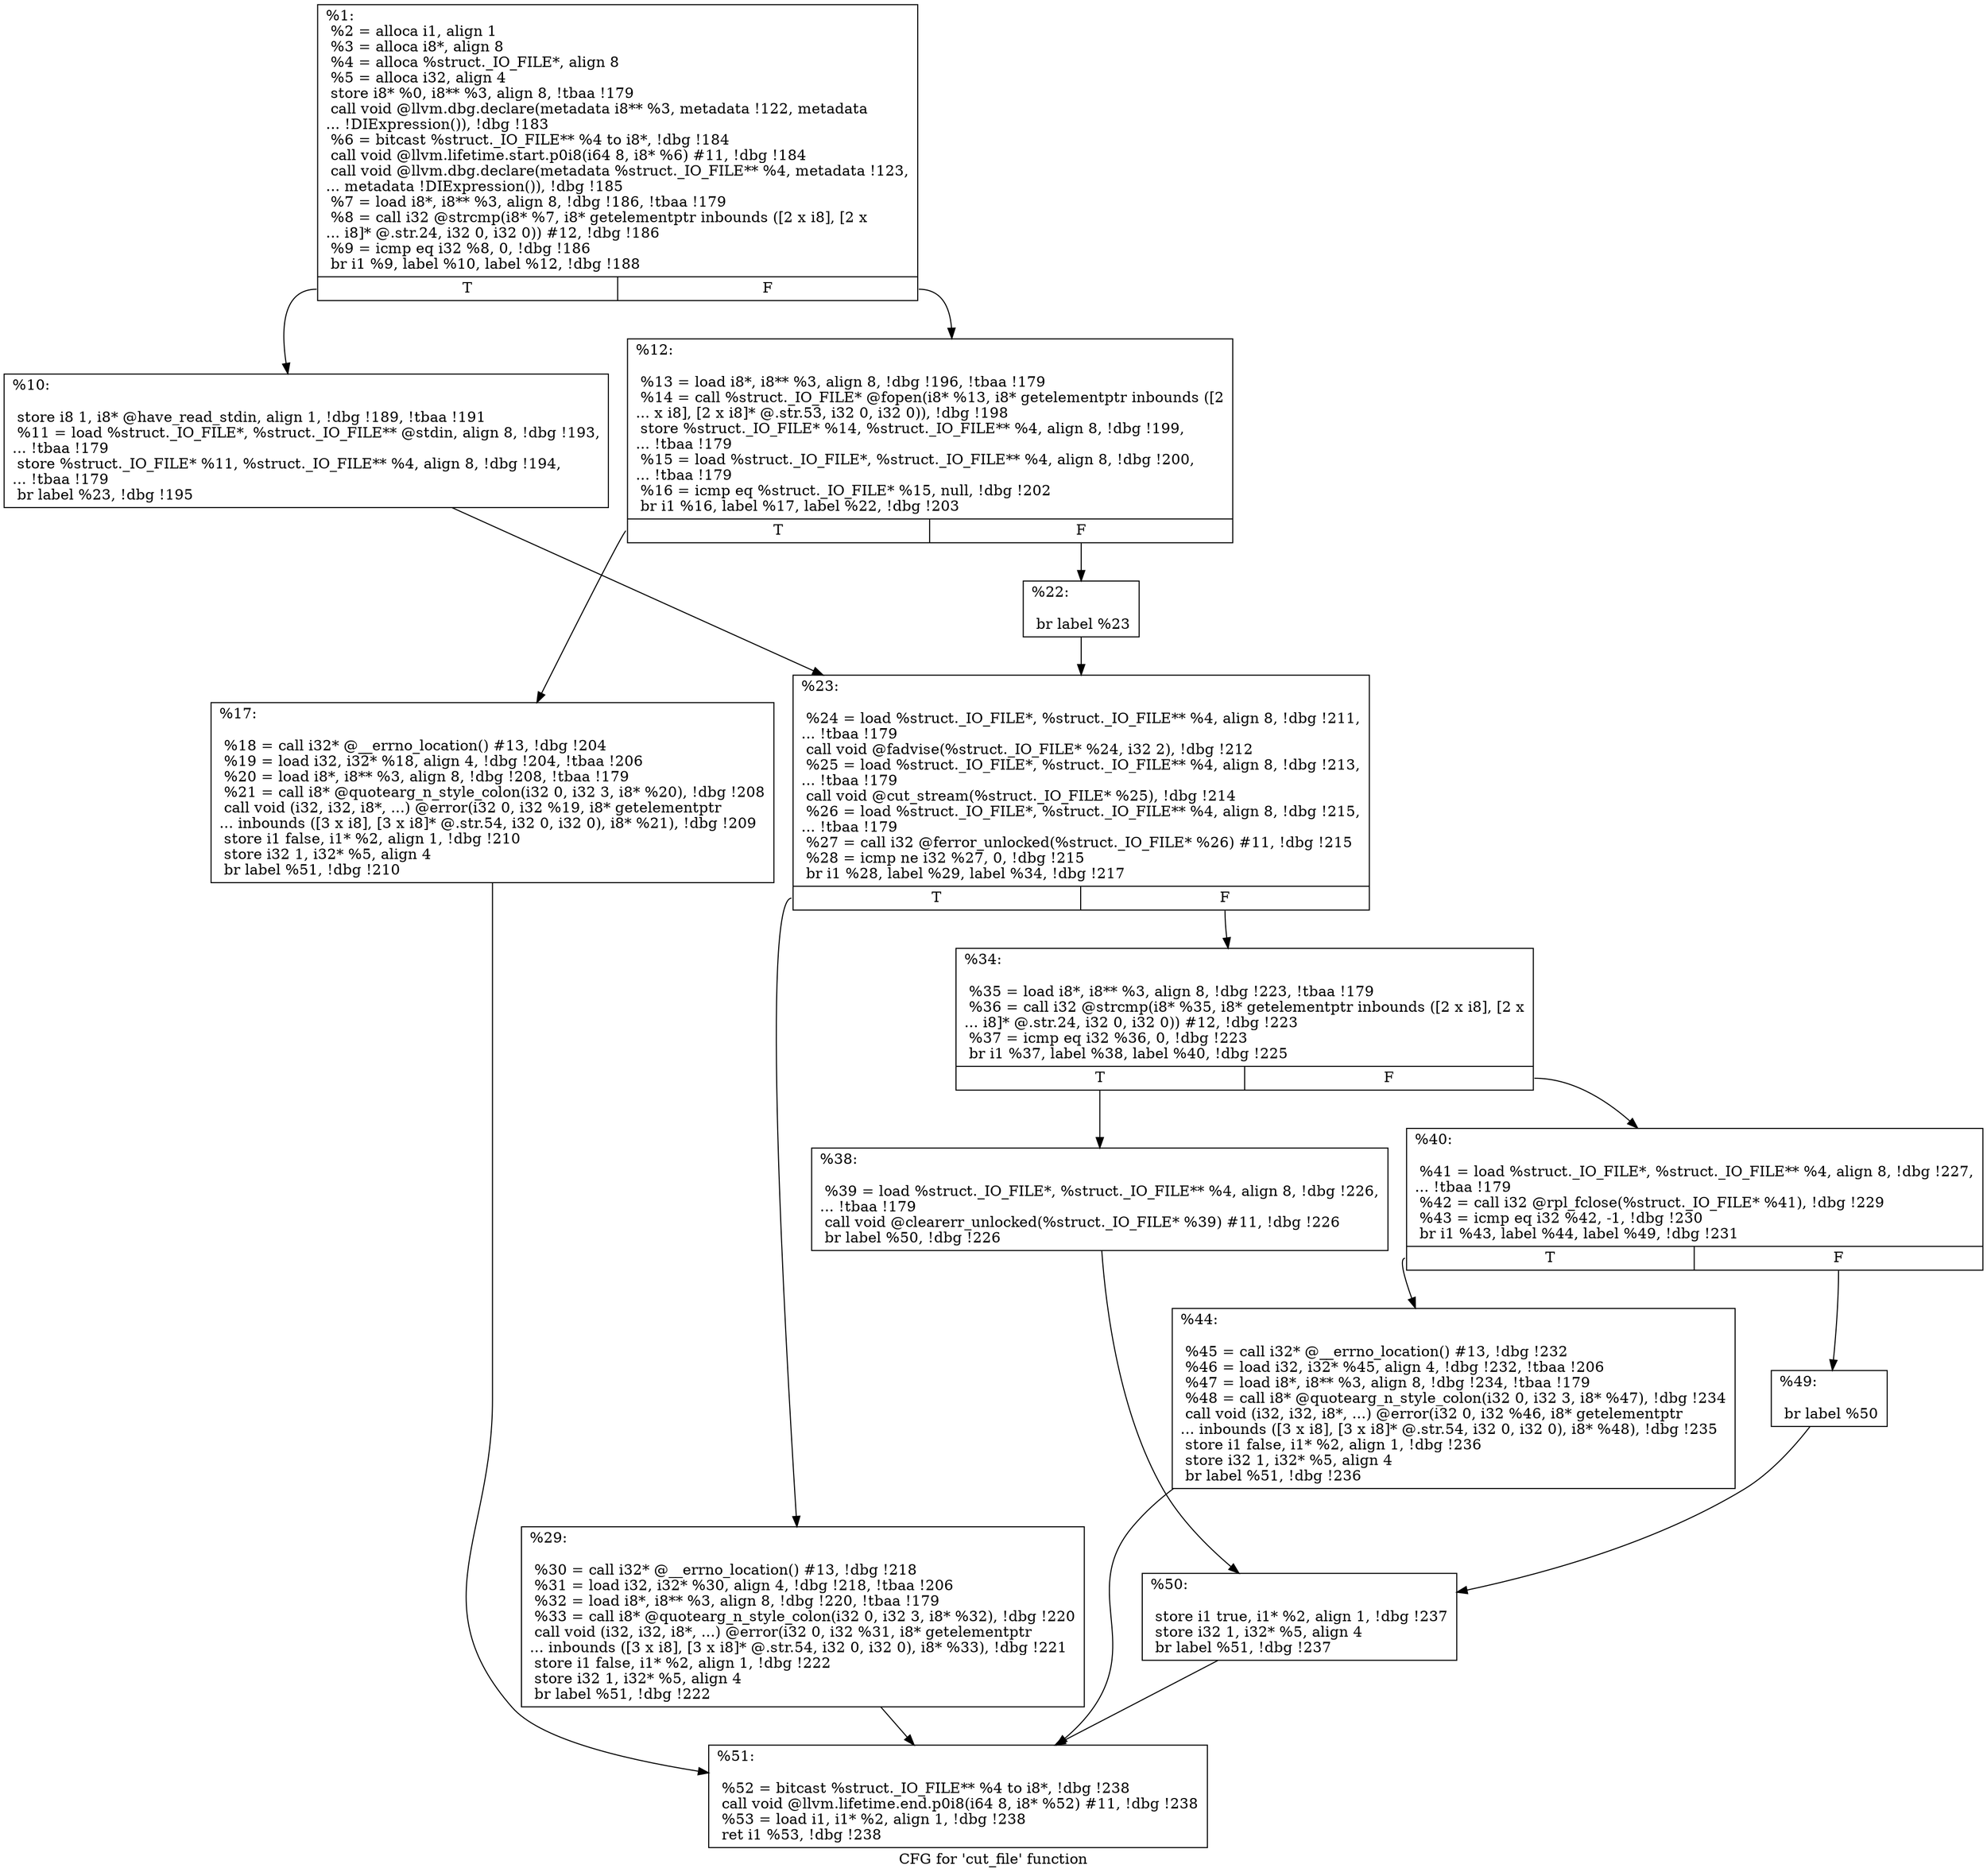 digraph "CFG for 'cut_file' function" {
	label="CFG for 'cut_file' function";

	Node0x1947df0 [shape=record,label="{%1:\l  %2 = alloca i1, align 1\l  %3 = alloca i8*, align 8\l  %4 = alloca %struct._IO_FILE*, align 8\l  %5 = alloca i32, align 4\l  store i8* %0, i8** %3, align 8, !tbaa !179\l  call void @llvm.dbg.declare(metadata i8** %3, metadata !122, metadata\l... !DIExpression()), !dbg !183\l  %6 = bitcast %struct._IO_FILE** %4 to i8*, !dbg !184\l  call void @llvm.lifetime.start.p0i8(i64 8, i8* %6) #11, !dbg !184\l  call void @llvm.dbg.declare(metadata %struct._IO_FILE** %4, metadata !123,\l... metadata !DIExpression()), !dbg !185\l  %7 = load i8*, i8** %3, align 8, !dbg !186, !tbaa !179\l  %8 = call i32 @strcmp(i8* %7, i8* getelementptr inbounds ([2 x i8], [2 x\l... i8]* @.str.24, i32 0, i32 0)) #12, !dbg !186\l  %9 = icmp eq i32 %8, 0, !dbg !186\l  br i1 %9, label %10, label %12, !dbg !188\l|{<s0>T|<s1>F}}"];
	Node0x1947df0:s0 -> Node0x195a0e0;
	Node0x1947df0:s1 -> Node0x195a130;
	Node0x195a0e0 [shape=record,label="{%10:\l\l  store i8 1, i8* @have_read_stdin, align 1, !dbg !189, !tbaa !191\l  %11 = load %struct._IO_FILE*, %struct._IO_FILE** @stdin, align 8, !dbg !193,\l... !tbaa !179\l  store %struct._IO_FILE* %11, %struct._IO_FILE** %4, align 8, !dbg !194,\l... !tbaa !179\l  br label %23, !dbg !195\l}"];
	Node0x195a0e0 -> Node0x195a220;
	Node0x195a130 [shape=record,label="{%12:\l\l  %13 = load i8*, i8** %3, align 8, !dbg !196, !tbaa !179\l  %14 = call %struct._IO_FILE* @fopen(i8* %13, i8* getelementptr inbounds ([2\l... x i8], [2 x i8]* @.str.53, i32 0, i32 0)), !dbg !198\l  store %struct._IO_FILE* %14, %struct._IO_FILE** %4, align 8, !dbg !199,\l... !tbaa !179\l  %15 = load %struct._IO_FILE*, %struct._IO_FILE** %4, align 8, !dbg !200,\l... !tbaa !179\l  %16 = icmp eq %struct._IO_FILE* %15, null, !dbg !202\l  br i1 %16, label %17, label %22, !dbg !203\l|{<s0>T|<s1>F}}"];
	Node0x195a130:s0 -> Node0x195a180;
	Node0x195a130:s1 -> Node0x195a1d0;
	Node0x195a180 [shape=record,label="{%17:\l\l  %18 = call i32* @__errno_location() #13, !dbg !204\l  %19 = load i32, i32* %18, align 4, !dbg !204, !tbaa !206\l  %20 = load i8*, i8** %3, align 8, !dbg !208, !tbaa !179\l  %21 = call i8* @quotearg_n_style_colon(i32 0, i32 3, i8* %20), !dbg !208\l  call void (i32, i32, i8*, ...) @error(i32 0, i32 %19, i8* getelementptr\l... inbounds ([3 x i8], [3 x i8]* @.str.54, i32 0, i32 0), i8* %21), !dbg !209\l  store i1 false, i1* %2, align 1, !dbg !210\l  store i32 1, i32* %5, align 4\l  br label %51, !dbg !210\l}"];
	Node0x195a180 -> Node0x195a4a0;
	Node0x195a1d0 [shape=record,label="{%22:\l\l  br label %23\l}"];
	Node0x195a1d0 -> Node0x195a220;
	Node0x195a220 [shape=record,label="{%23:\l\l  %24 = load %struct._IO_FILE*, %struct._IO_FILE** %4, align 8, !dbg !211,\l... !tbaa !179\l  call void @fadvise(%struct._IO_FILE* %24, i32 2), !dbg !212\l  %25 = load %struct._IO_FILE*, %struct._IO_FILE** %4, align 8, !dbg !213,\l... !tbaa !179\l  call void @cut_stream(%struct._IO_FILE* %25), !dbg !214\l  %26 = load %struct._IO_FILE*, %struct._IO_FILE** %4, align 8, !dbg !215,\l... !tbaa !179\l  %27 = call i32 @ferror_unlocked(%struct._IO_FILE* %26) #11, !dbg !215\l  %28 = icmp ne i32 %27, 0, !dbg !215\l  br i1 %28, label %29, label %34, !dbg !217\l|{<s0>T|<s1>F}}"];
	Node0x195a220:s0 -> Node0x195a270;
	Node0x195a220:s1 -> Node0x195a2c0;
	Node0x195a270 [shape=record,label="{%29:\l\l  %30 = call i32* @__errno_location() #13, !dbg !218\l  %31 = load i32, i32* %30, align 4, !dbg !218, !tbaa !206\l  %32 = load i8*, i8** %3, align 8, !dbg !220, !tbaa !179\l  %33 = call i8* @quotearg_n_style_colon(i32 0, i32 3, i8* %32), !dbg !220\l  call void (i32, i32, i8*, ...) @error(i32 0, i32 %31, i8* getelementptr\l... inbounds ([3 x i8], [3 x i8]* @.str.54, i32 0, i32 0), i8* %33), !dbg !221\l  store i1 false, i1* %2, align 1, !dbg !222\l  store i32 1, i32* %5, align 4\l  br label %51, !dbg !222\l}"];
	Node0x195a270 -> Node0x195a4a0;
	Node0x195a2c0 [shape=record,label="{%34:\l\l  %35 = load i8*, i8** %3, align 8, !dbg !223, !tbaa !179\l  %36 = call i32 @strcmp(i8* %35, i8* getelementptr inbounds ([2 x i8], [2 x\l... i8]* @.str.24, i32 0, i32 0)) #12, !dbg !223\l  %37 = icmp eq i32 %36, 0, !dbg !223\l  br i1 %37, label %38, label %40, !dbg !225\l|{<s0>T|<s1>F}}"];
	Node0x195a2c0:s0 -> Node0x195a310;
	Node0x195a2c0:s1 -> Node0x195a360;
	Node0x195a310 [shape=record,label="{%38:\l\l  %39 = load %struct._IO_FILE*, %struct._IO_FILE** %4, align 8, !dbg !226,\l... !tbaa !179\l  call void @clearerr_unlocked(%struct._IO_FILE* %39) #11, !dbg !226\l  br label %50, !dbg !226\l}"];
	Node0x195a310 -> Node0x195a450;
	Node0x195a360 [shape=record,label="{%40:\l\l  %41 = load %struct._IO_FILE*, %struct._IO_FILE** %4, align 8, !dbg !227,\l... !tbaa !179\l  %42 = call i32 @rpl_fclose(%struct._IO_FILE* %41), !dbg !229\l  %43 = icmp eq i32 %42, -1, !dbg !230\l  br i1 %43, label %44, label %49, !dbg !231\l|{<s0>T|<s1>F}}"];
	Node0x195a360:s0 -> Node0x195a3b0;
	Node0x195a360:s1 -> Node0x195a400;
	Node0x195a3b0 [shape=record,label="{%44:\l\l  %45 = call i32* @__errno_location() #13, !dbg !232\l  %46 = load i32, i32* %45, align 4, !dbg !232, !tbaa !206\l  %47 = load i8*, i8** %3, align 8, !dbg !234, !tbaa !179\l  %48 = call i8* @quotearg_n_style_colon(i32 0, i32 3, i8* %47), !dbg !234\l  call void (i32, i32, i8*, ...) @error(i32 0, i32 %46, i8* getelementptr\l... inbounds ([3 x i8], [3 x i8]* @.str.54, i32 0, i32 0), i8* %48), !dbg !235\l  store i1 false, i1* %2, align 1, !dbg !236\l  store i32 1, i32* %5, align 4\l  br label %51, !dbg !236\l}"];
	Node0x195a3b0 -> Node0x195a4a0;
	Node0x195a400 [shape=record,label="{%49:\l\l  br label %50\l}"];
	Node0x195a400 -> Node0x195a450;
	Node0x195a450 [shape=record,label="{%50:\l\l  store i1 true, i1* %2, align 1, !dbg !237\l  store i32 1, i32* %5, align 4\l  br label %51, !dbg !237\l}"];
	Node0x195a450 -> Node0x195a4a0;
	Node0x195a4a0 [shape=record,label="{%51:\l\l  %52 = bitcast %struct._IO_FILE** %4 to i8*, !dbg !238\l  call void @llvm.lifetime.end.p0i8(i64 8, i8* %52) #11, !dbg !238\l  %53 = load i1, i1* %2, align 1, !dbg !238\l  ret i1 %53, !dbg !238\l}"];
}
